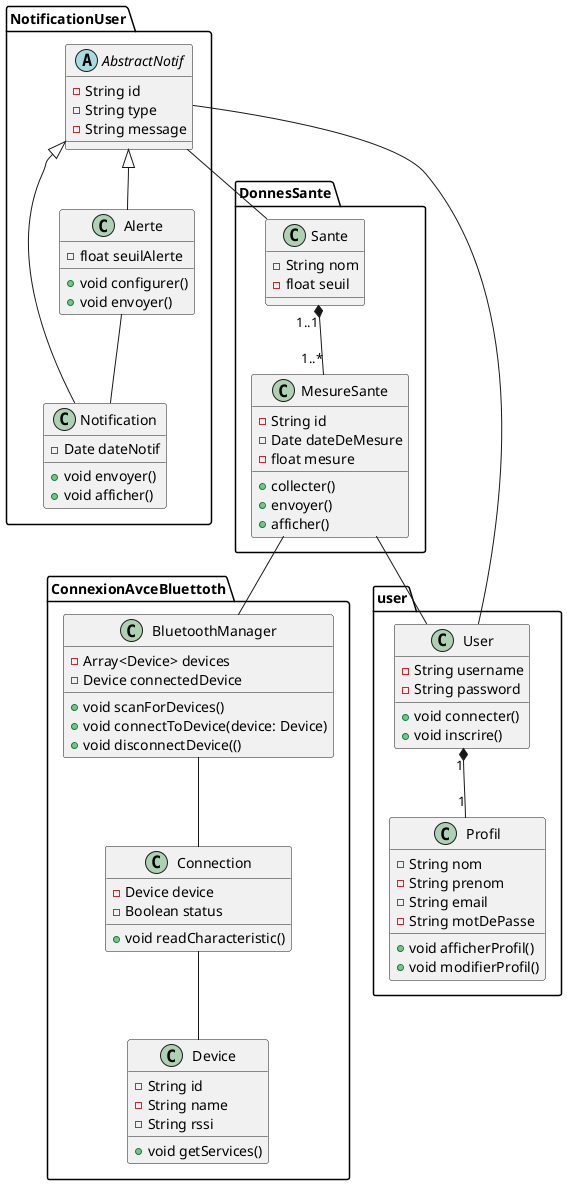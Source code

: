 @startuml conception


package user {

    class User {
        - String username 
        - String password 
        + void connecter()
        + void inscrire()
    }

    class Profil {
        - String nom 
        - String prenom 
        - String email 
        - String motDePasse
        + void afficherProfil()
        + void modifierProfil()

    }



}

package DonnesSante {

    class Sante {
        - String nom 
        - float seuil 

    }

    class MesureSante {
        - String id 
        - Date dateDeMesure 
        - float mesure
        + collecter()
        + envoyer()
        + afficher()

    }

    Sante "1..1" *-- "1..*" MesureSante

}




package NotificationUser {


    abstract class AbstractNotif {

        - String id 
        - String type 
        - String message 
    }

    class Notification {
        - Date dateNotif
        + void envoyer()
        + void afficher()
    }

    class Alerte {

        - float seuilAlerte 
        + void configurer()
        + void envoyer()
    }

    AbstractNotif <|-- Alerte
    AbstractNotif <|-- Notification



}





package ConnexionAvceBluettoth {

    class BluetoothManager  {
        - Array<Device> devices
        - Device connectedDevice
        +  void scanForDevices()
        + void connectToDevice(device: Device)
        + void disconnectDevice(()
    }

    class Device {
        - String id 
        - String name 
        - String rssi 
        + void getServices()
    }

    class Connection {
        - Device device
        - Boolean status
        + void readCharacteristic()

    }



    ' BluetoothManager "1..*" -- Device
    Connection  -- Device
    BluetoothManager -- Connection

}






User "1" *-- "1" Profil
MesureSante -- BluetoothManager
Alerte -- Notification

AbstractNotif -- Sante
AbstractNotif -- User

MesureSante -- User


@enduml